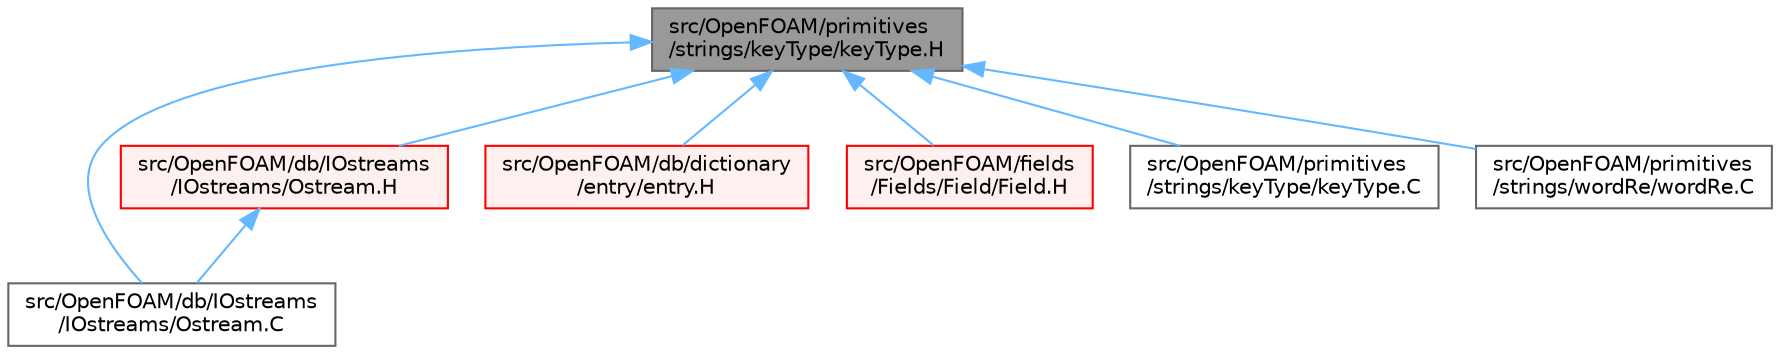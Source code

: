 digraph "src/OpenFOAM/primitives/strings/keyType/keyType.H"
{
 // LATEX_PDF_SIZE
  bgcolor="transparent";
  edge [fontname=Helvetica,fontsize=10,labelfontname=Helvetica,labelfontsize=10];
  node [fontname=Helvetica,fontsize=10,shape=box,height=0.2,width=0.4];
  Node1 [id="Node000001",label="src/OpenFOAM/primitives\l/strings/keyType/keyType.H",height=0.2,width=0.4,color="gray40", fillcolor="grey60", style="filled", fontcolor="black",tooltip=" "];
  Node1 -> Node2 [id="edge1_Node000001_Node000002",dir="back",color="steelblue1",style="solid",tooltip=" "];
  Node2 [id="Node000002",label="src/OpenFOAM/db/IOstreams\l/IOstreams/Ostream.C",height=0.2,width=0.4,color="grey40", fillcolor="white", style="filled",URL="$Ostream_8C.html",tooltip=" "];
  Node1 -> Node3 [id="edge2_Node000001_Node000003",dir="back",color="steelblue1",style="solid",tooltip=" "];
  Node3 [id="Node000003",label="src/OpenFOAM/db/IOstreams\l/IOstreams/Ostream.H",height=0.2,width=0.4,color="red", fillcolor="#FFF0F0", style="filled",URL="$Ostream_8H.html",tooltip=" "];
  Node3 -> Node2 [id="edge3_Node000003_Node000002",dir="back",color="steelblue1",style="solid",tooltip=" "];
  Node1 -> Node8048 [id="edge4_Node000001_Node008048",dir="back",color="steelblue1",style="solid",tooltip=" "];
  Node8048 [id="Node008048",label="src/OpenFOAM/db/dictionary\l/entry/entry.H",height=0.2,width=0.4,color="red", fillcolor="#FFF0F0", style="filled",URL="$entry_8H.html",tooltip=" "];
  Node1 -> Node4198 [id="edge5_Node000001_Node004198",dir="back",color="steelblue1",style="solid",tooltip=" "];
  Node4198 [id="Node004198",label="src/OpenFOAM/fields\l/Fields/Field/Field.H",height=0.2,width=0.4,color="red", fillcolor="#FFF0F0", style="filled",URL="$Field_8H.html",tooltip=" "];
  Node1 -> Node7043 [id="edge6_Node000001_Node007043",dir="back",color="steelblue1",style="solid",tooltip=" "];
  Node7043 [id="Node007043",label="src/OpenFOAM/primitives\l/strings/keyType/keyType.C",height=0.2,width=0.4,color="grey40", fillcolor="white", style="filled",URL="$keyType_8C.html",tooltip=" "];
  Node1 -> Node7046 [id="edge7_Node000001_Node007046",dir="back",color="steelblue1",style="solid",tooltip=" "];
  Node7046 [id="Node007046",label="src/OpenFOAM/primitives\l/strings/wordRe/wordRe.C",height=0.2,width=0.4,color="grey40", fillcolor="white", style="filled",URL="$wordRe_8C.html",tooltip=" "];
}
